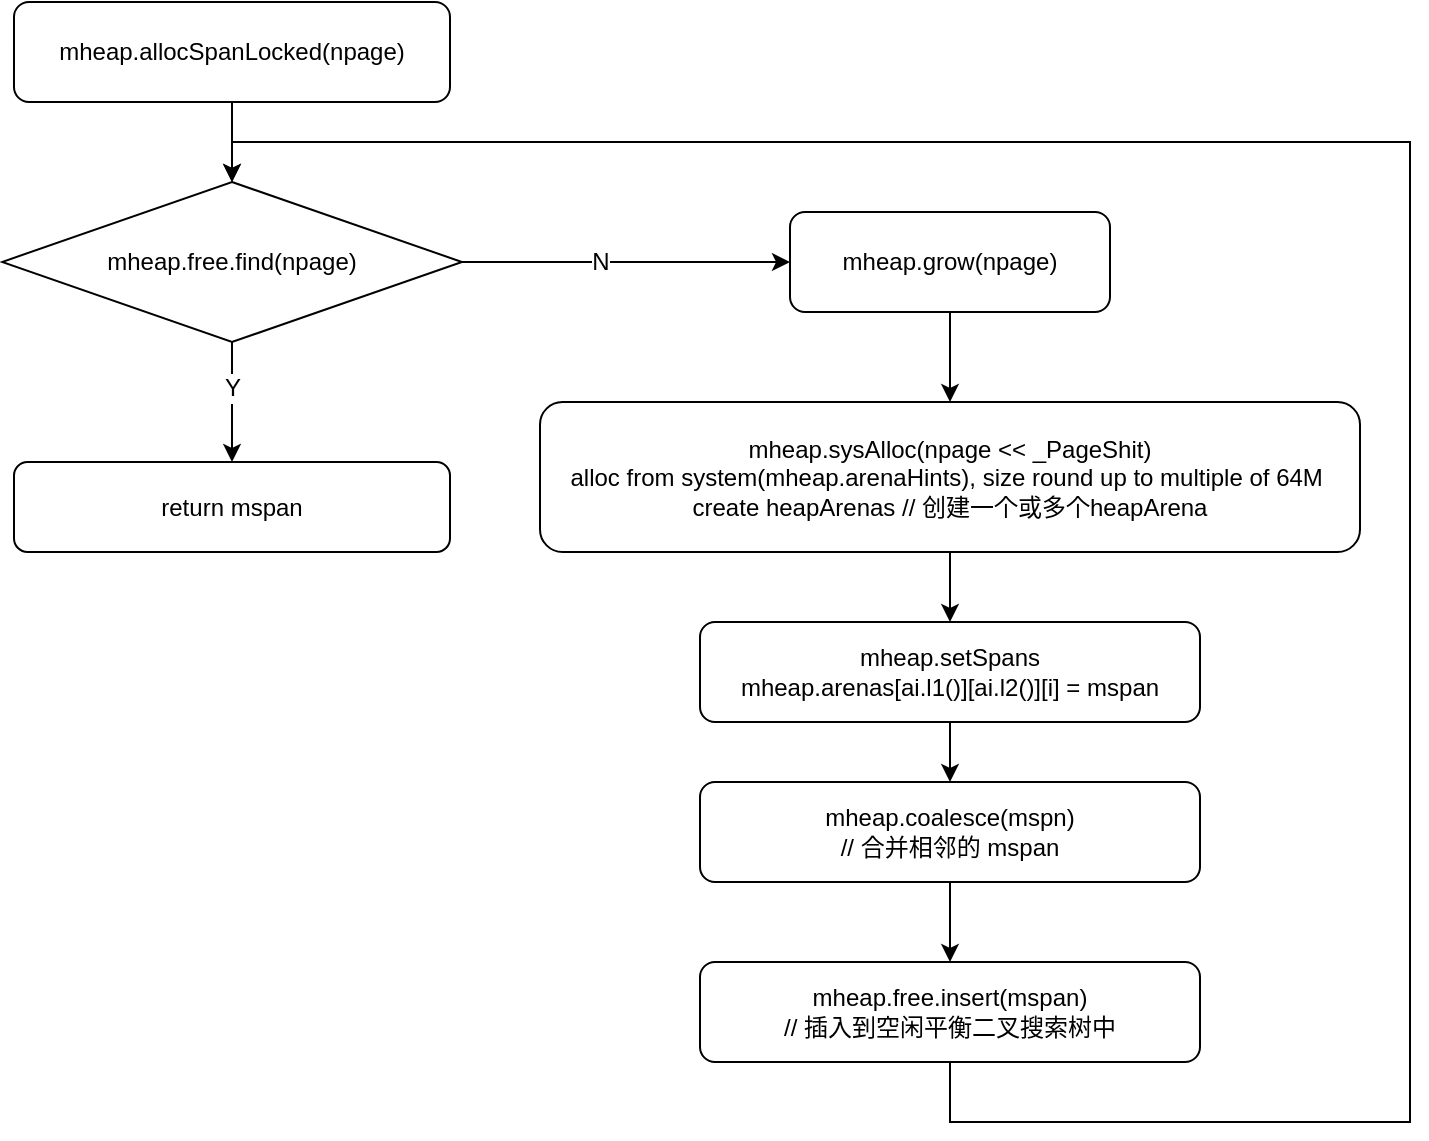 <mxfile version="12.4.2" type="device" pages="1"><diagram id="rp6h3d_YtU-KMfu3NRAR" name="第 1 页"><mxGraphModel dx="946" dy="1894" grid="1" gridSize="10" guides="1" tooltips="1" connect="1" arrows="1" fold="1" page="1" pageScale="1" pageWidth="827" pageHeight="1169" math="0" shadow="0"><root><mxCell id="0"/><mxCell id="1" parent="0"/><mxCell id="0HcAO0mfG_UyKX93081y-2" value="mheap.allocSpanLocked(npage)" style="rounded=1;whiteSpace=wrap;html=1;" parent="1" vertex="1"><mxGeometry x="232" y="-150" width="218" height="50" as="geometry"/></mxCell><mxCell id="0HcAO0mfG_UyKX93081y-5" value="return mspan" style="rounded=1;whiteSpace=wrap;html=1;" parent="1" vertex="1"><mxGeometry x="232" y="80" width="218" height="45" as="geometry"/></mxCell><mxCell id="0HcAO0mfG_UyKX93081y-6" style="edgeStyle=orthogonalEdgeStyle;rounded=0;orthogonalLoop=1;jettySize=auto;html=1;entryX=0.5;entryY=0;entryDx=0;entryDy=0;" parent="1" source="0HcAO0mfG_UyKX93081y-2" target="0HcAO0mfG_UyKX93081y-11" edge="1"><mxGeometry relative="1" as="geometry"><mxPoint x="341" y="-35" as="targetPoint"/></mxGeometry></mxCell><mxCell id="0HcAO0mfG_UyKX93081y-7" style="edgeStyle=orthogonalEdgeStyle;rounded=0;orthogonalLoop=1;jettySize=auto;html=1;entryX=0.5;entryY=0;entryDx=0;entryDy=0;" parent="1" source="0HcAO0mfG_UyKX93081y-11" target="0HcAO0mfG_UyKX93081y-5" edge="1"><mxGeometry relative="1" as="geometry"><mxPoint x="341" y="10" as="sourcePoint"/></mxGeometry></mxCell><mxCell id="0HcAO0mfG_UyKX93081y-13" value="Y" style="text;html=1;align=center;verticalAlign=middle;resizable=0;points=[];;labelBackgroundColor=#ffffff;" parent="0HcAO0mfG_UyKX93081y-7" vertex="1" connectable="0"><mxGeometry x="-0.233" relative="1" as="geometry"><mxPoint as="offset"/></mxGeometry></mxCell><mxCell id="0HcAO0mfG_UyKX93081y-19" style="edgeStyle=orthogonalEdgeStyle;rounded=0;orthogonalLoop=1;jettySize=auto;html=1;entryX=0.5;entryY=0;entryDx=0;entryDy=0;" parent="1" source="0HcAO0mfG_UyKX93081y-10" target="0HcAO0mfG_UyKX93081y-18" edge="1"><mxGeometry relative="1" as="geometry"/></mxCell><mxCell id="0HcAO0mfG_UyKX93081y-10" value="mheap.sysAlloc(npage &amp;lt;&amp;lt; _PageShit)&lt;br&gt;alloc from system(mheap.arenaHints), size round up to multiple of 64M&amp;nbsp;&lt;br&gt;create heapArenas // 创建一个或多个heapArena" style="rounded=1;whiteSpace=wrap;html=1;" parent="1" vertex="1"><mxGeometry x="495" y="50" width="410" height="75" as="geometry"/></mxCell><mxCell id="0HcAO0mfG_UyKX93081y-12" style="edgeStyle=orthogonalEdgeStyle;rounded=0;orthogonalLoop=1;jettySize=auto;html=1;entryX=0;entryY=0.5;entryDx=0;entryDy=0;" parent="1" source="0HcAO0mfG_UyKX93081y-11" target="0HcAO0mfG_UyKX93081y-15" edge="1"><mxGeometry relative="1" as="geometry"/></mxCell><mxCell id="0HcAO0mfG_UyKX93081y-14" value="N" style="text;html=1;align=center;verticalAlign=middle;resizable=0;points=[];;labelBackgroundColor=#ffffff;" parent="0HcAO0mfG_UyKX93081y-12" vertex="1" connectable="0"><mxGeometry x="-0.156" relative="1" as="geometry"><mxPoint as="offset"/></mxGeometry></mxCell><mxCell id="0HcAO0mfG_UyKX93081y-11" value="&lt;span style=&quot;white-space: normal&quot;&gt;mheap.free.find(npage)&lt;/span&gt;" style="rhombus;whiteSpace=wrap;html=1;" parent="1" vertex="1"><mxGeometry x="226" y="-60" width="230" height="80" as="geometry"/></mxCell><mxCell id="0HcAO0mfG_UyKX93081y-16" style="edgeStyle=orthogonalEdgeStyle;rounded=0;orthogonalLoop=1;jettySize=auto;html=1;entryX=0.5;entryY=0;entryDx=0;entryDy=0;exitX=0.5;exitY=1;exitDx=0;exitDy=0;" parent="1" source="0HcAO0mfG_UyKX93081y-22" target="0HcAO0mfG_UyKX93081y-11" edge="1"><mxGeometry relative="1" as="geometry"><Array as="points"><mxPoint x="700" y="410"/><mxPoint x="930" y="410"/><mxPoint x="930" y="-80"/><mxPoint x="341" y="-80"/></Array></mxGeometry></mxCell><mxCell id="0HcAO0mfG_UyKX93081y-17" style="edgeStyle=orthogonalEdgeStyle;rounded=0;orthogonalLoop=1;jettySize=auto;html=1;entryX=0.5;entryY=0;entryDx=0;entryDy=0;" parent="1" source="0HcAO0mfG_UyKX93081y-15" target="0HcAO0mfG_UyKX93081y-10" edge="1"><mxGeometry relative="1" as="geometry"/></mxCell><mxCell id="0HcAO0mfG_UyKX93081y-15" value="mheap.grow(npage)" style="rounded=1;whiteSpace=wrap;html=1;" parent="1" vertex="1"><mxGeometry x="620" y="-45" width="160" height="50" as="geometry"/></mxCell><mxCell id="0HcAO0mfG_UyKX93081y-21" style="edgeStyle=orthogonalEdgeStyle;rounded=0;orthogonalLoop=1;jettySize=auto;html=1;entryX=0.5;entryY=0;entryDx=0;entryDy=0;" parent="1" source="0HcAO0mfG_UyKX93081y-18" target="0HcAO0mfG_UyKX93081y-20" edge="1"><mxGeometry relative="1" as="geometry"/></mxCell><mxCell id="0HcAO0mfG_UyKX93081y-18" value="mheap.setSpans&lt;br&gt;mheap.arenas[ai.l1()][ai.l2()][i] = mspan" style="rounded=1;whiteSpace=wrap;html=1;" parent="1" vertex="1"><mxGeometry x="575" y="160" width="250" height="50" as="geometry"/></mxCell><mxCell id="0HcAO0mfG_UyKX93081y-23" style="edgeStyle=orthogonalEdgeStyle;rounded=0;orthogonalLoop=1;jettySize=auto;html=1;" parent="1" source="0HcAO0mfG_UyKX93081y-20" target="0HcAO0mfG_UyKX93081y-22" edge="1"><mxGeometry relative="1" as="geometry"/></mxCell><mxCell id="0HcAO0mfG_UyKX93081y-20" value="mheap.coalesce(mspn)&lt;br&gt;// 合并相邻的 mspan" style="rounded=1;whiteSpace=wrap;html=1;" parent="1" vertex="1"><mxGeometry x="575" y="240" width="250" height="50" as="geometry"/></mxCell><mxCell id="0HcAO0mfG_UyKX93081y-22" value="mheap.free.insert(mspan)&lt;br&gt;// 插入到空闲平衡二叉搜索树中" style="rounded=1;whiteSpace=wrap;html=1;" parent="1" vertex="1"><mxGeometry x="575" y="330" width="250" height="50" as="geometry"/></mxCell></root></mxGraphModel></diagram></mxfile>